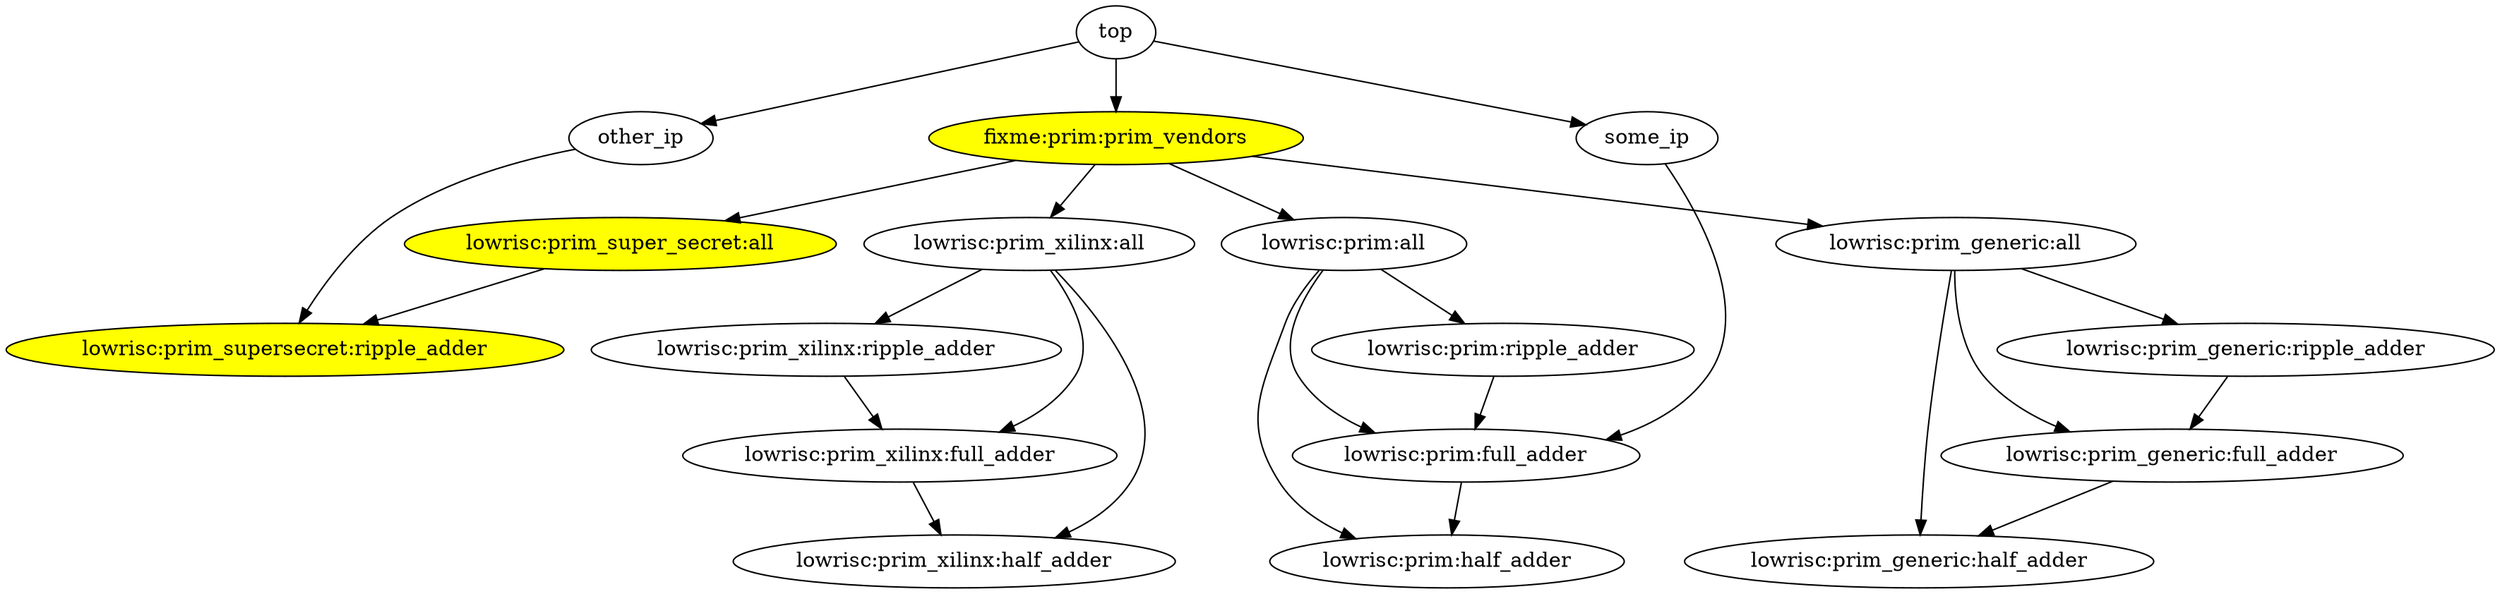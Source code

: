 digraph G {
prim [label="lowrisc:prim:all"]
primv [label="fixme:prim:prim_vendors", style=filled, fillcolor=yellow]
primx [label="lowrisc:prim_xilinx:all"]
prims [label="lowrisc:prim_super_secret:all", style=filled, fillcolor=yellow]
primg [label="lowrisc:prim_generic:all"]

primha [label="lowrisc:prim:half_adder"]
primfa [label="lowrisc:prim:full_adder"]
primra [label="lowrisc:prim:ripple_adder"]

primxha [label="lowrisc:prim_xilinx:half_adder"]
primxfa [label="lowrisc:prim_xilinx:full_adder"]
primxra [label="lowrisc:prim_xilinx:ripple_adder"]

primgha [label="lowrisc:prim_generic:half_adder"]
primgfa [label="lowrisc:prim_generic:full_adder"]
primgra [label="lowrisc:prim_generic:ripple_adder"]

primsra [label="lowrisc:prim_supersecret:ripple_adder", style=filled, fillcolor=yellow]

top -> some_ip;
top -> other_ip;
top -> primv;
some_ip -> primfa;
other_ip -> primsra;

prim -> primha;
primfa -> primha;
prim -> primfa;
primra -> primfa;
prim -> primra;

primx   -> primxha;
primxfa -> primxha;
primx   -> primxfa;
primxra -> primxfa;
primx   -> primxra;

primg   -> primgha;
primgfa -> primgha;
primg   -> primgfa;
primgra -> primgfa;
primg   -> primgra;

prims   -> primsra;

#prim -> primv [style=dotted];
primv -> prim;
primv -> primx;
primv -> primg;
primv -> prims;
}
